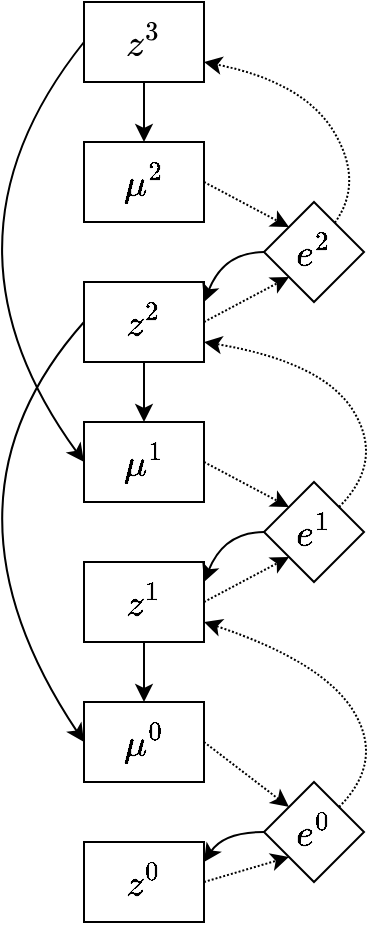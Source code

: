 <mxfile version="22.1.16" type="device">
  <diagram name="Page-1" id="fu1geaqnW-9D8BklP9Hh">
    <mxGraphModel dx="1195" dy="664" grid="1" gridSize="10" guides="1" tooltips="1" connect="1" arrows="1" fold="1" page="1" pageScale="1" pageWidth="850" pageHeight="1100" math="1" shadow="0">
      <root>
        <mxCell id="0" />
        <mxCell id="1" parent="0" />
        <mxCell id="atAiUvy_6sOID0HwvwlK-1" value="&lt;font style=&quot;font-size: 16px;&quot;&gt;&lt;svg xmlns:xlink=&quot;http://www.w3.org/1999/xlink&quot; viewBox=&quot;0 -883.2 901.6 894.2&quot; role=&quot;img&quot; height=&quot;2.023ex&quot; width=&quot;2.04ex&quot; xmlns=&quot;http://www.w3.org/2000/svg&quot; style=&quot;vertical-align: -0.025ex; font-size: 16px;&quot;&gt;&lt;defs style=&quot;font-size: 16px;&quot;&gt;&lt;path d=&quot;M347 338Q337 338 294 349T231 360Q211 360 197 356T174 346T162 335T155 324L153 320Q150 317 138 317Q117 317 117 325Q117 330 120 339Q133 378 163 406T229 440Q241 442 246 442Q271 442 291 425T329 392T367 375Q389 375 411 408T434 441Q435 442 449 442H462Q468 436 468 434Q468 430 463 420T449 399T432 377T418 358L411 349Q368 298 275 214T160 106L148 94L163 93Q185 93 227 82T290 71Q328 71 360 90T402 140Q406 149 409 151T424 153Q443 153 443 143Q443 138 442 134Q425 72 376 31T278 -11Q252 -11 232 6T193 40T155 57Q111 57 76 -3Q70 -11 59 -11H54H41Q35 -5 35 -2Q35 13 93 84Q132 129 225 214T340 322Q352 338 347 338Z&quot; id=&quot;MJX-2-TEX-I-1D467&quot; style=&quot;font-size: 16px;&quot;&gt;&lt;/path&gt;&lt;path d=&quot;M127 463Q100 463 85 480T69 524Q69 579 117 622T233 665Q268 665 277 664Q351 652 390 611T430 522Q430 470 396 421T302 350L299 348Q299 347 308 345T337 336T375 315Q457 262 457 175Q457 96 395 37T238 -22Q158 -22 100 21T42 130Q42 158 60 175T105 193Q133 193 151 175T169 130Q169 119 166 110T159 94T148 82T136 74T126 70T118 67L114 66Q165 21 238 21Q293 21 321 74Q338 107 338 175V195Q338 290 274 322Q259 328 213 329L171 330L168 332Q166 335 166 348Q166 366 174 366Q202 366 232 371Q266 376 294 413T322 525V533Q322 590 287 612Q265 626 240 626Q208 626 181 615T143 592T132 580H135Q138 579 143 578T153 573T165 566T175 555T183 540T186 520Q186 498 172 481T127 463Z&quot; id=&quot;MJX-2-TEX-N-33&quot; style=&quot;font-size: 16px;&quot;&gt;&lt;/path&gt;&lt;/defs&gt;&lt;g transform=&quot;scale(1,-1)&quot; stroke-width=&quot;0&quot; fill=&quot;currentColor&quot; stroke=&quot;currentColor&quot; style=&quot;font-size: 16px;&quot;&gt;&lt;g data-mml-node=&quot;math&quot; style=&quot;font-size: 16px;&quot;&gt;&lt;g data-mml-node=&quot;msup&quot; style=&quot;font-size: 16px;&quot;&gt;&lt;g data-mml-node=&quot;mi&quot; style=&quot;font-size: 16px;&quot;&gt;&lt;use xlink:href=&quot;#MJX-2-TEX-I-1D467&quot; data-c=&quot;1D467&quot; style=&quot;font-size: 16px;&quot;&gt;&lt;/use&gt;&lt;/g&gt;&lt;g transform=&quot;translate(498,413) scale(0.707)&quot; data-mml-node=&quot;mn&quot; style=&quot;font-size: 16px;&quot;&gt;&lt;use xlink:href=&quot;#MJX-2-TEX-N-33&quot; data-c=&quot;33&quot; style=&quot;font-size: 16px;&quot;&gt;&lt;/use&gt;&lt;/g&gt;&lt;/g&gt;&lt;/g&gt;&lt;/g&gt;&lt;/svg&gt;&lt;/font&gt;" style="rounded=0;whiteSpace=wrap;html=1;fontSize=16;" vertex="1" parent="1">
          <mxGeometry x="320" y="50" width="60" height="40" as="geometry" />
        </mxCell>
        <mxCell id="atAiUvy_6sOID0HwvwlK-3" value="$$z^2$$" style="rounded=0;whiteSpace=wrap;html=1;fontSize=16;" vertex="1" parent="1">
          <mxGeometry x="320" y="190" width="60" height="40" as="geometry" />
        </mxCell>
        <mxCell id="atAiUvy_6sOID0HwvwlK-4" value="$$z^1$$" style="rounded=0;whiteSpace=wrap;html=1;fontSize=16;" vertex="1" parent="1">
          <mxGeometry x="320" y="330" width="60" height="40" as="geometry" />
        </mxCell>
        <mxCell id="atAiUvy_6sOID0HwvwlK-5" value="$$z^0$$" style="rounded=0;whiteSpace=wrap;html=1;fontSize=16;" vertex="1" parent="1">
          <mxGeometry x="320" y="470" width="60" height="40" as="geometry" />
        </mxCell>
        <mxCell id="atAiUvy_6sOID0HwvwlK-6" value="$$\mu^2$$" style="rounded=0;whiteSpace=wrap;html=1;fontSize=16;" vertex="1" parent="1">
          <mxGeometry x="320" y="120" width="60" height="40" as="geometry" />
        </mxCell>
        <mxCell id="atAiUvy_6sOID0HwvwlK-7" value="$$\mu^1$$" style="rounded=0;whiteSpace=wrap;html=1;fontSize=16;" vertex="1" parent="1">
          <mxGeometry x="320" y="260" width="60" height="40" as="geometry" />
        </mxCell>
        <mxCell id="atAiUvy_6sOID0HwvwlK-8" value="" style="endArrow=classic;html=1;rounded=0;exitX=0.5;exitY=1;exitDx=0;exitDy=0;entryX=0.5;entryY=0;entryDx=0;entryDy=0;" edge="1" parent="1" source="atAiUvy_6sOID0HwvwlK-1" target="atAiUvy_6sOID0HwvwlK-6">
          <mxGeometry width="50" height="50" relative="1" as="geometry">
            <mxPoint x="470" y="120" as="sourcePoint" />
            <mxPoint x="520" y="70" as="targetPoint" />
          </mxGeometry>
        </mxCell>
        <mxCell id="atAiUvy_6sOID0HwvwlK-9" value="" style="endArrow=classic;html=1;rounded=0;exitX=0.5;exitY=1;exitDx=0;exitDy=0;entryX=0.5;entryY=0;entryDx=0;entryDy=0;" edge="1" parent="1" source="atAiUvy_6sOID0HwvwlK-3" target="atAiUvy_6sOID0HwvwlK-7">
          <mxGeometry width="50" height="50" relative="1" as="geometry">
            <mxPoint x="450" y="250" as="sourcePoint" />
            <mxPoint x="500" y="200" as="targetPoint" />
          </mxGeometry>
        </mxCell>
        <mxCell id="atAiUvy_6sOID0HwvwlK-10" value="&lt;font style=&quot;font-size: 16px;&quot;&gt;$$e^2$$&lt;/font&gt;" style="rhombus;whiteSpace=wrap;html=1;" vertex="1" parent="1">
          <mxGeometry x="410" y="150" width="50" height="50" as="geometry" />
        </mxCell>
        <mxCell id="atAiUvy_6sOID0HwvwlK-11" value="" style="endArrow=classic;html=1;rounded=0;exitX=0.5;exitY=1;exitDx=0;exitDy=0;entryX=0.5;entryY=0;entryDx=0;entryDy=0;" edge="1" parent="1" source="atAiUvy_6sOID0HwvwlK-4" target="atAiUvy_6sOID0HwvwlK-14">
          <mxGeometry width="50" height="50" relative="1" as="geometry">
            <mxPoint x="420" y="460" as="sourcePoint" />
            <mxPoint x="470" y="410" as="targetPoint" />
          </mxGeometry>
        </mxCell>
        <mxCell id="atAiUvy_6sOID0HwvwlK-12" value="&lt;font style=&quot;font-size: 16px;&quot;&gt;$$e^1$$&lt;/font&gt;" style="rhombus;whiteSpace=wrap;html=1;" vertex="1" parent="1">
          <mxGeometry x="410" y="290" width="50" height="50" as="geometry" />
        </mxCell>
        <mxCell id="atAiUvy_6sOID0HwvwlK-13" value="" style="endArrow=classic;html=1;rounded=0;exitX=1;exitY=0.5;exitDx=0;exitDy=0;entryX=0;entryY=0;entryDx=0;entryDy=0;dashed=1;dashPattern=1 1;" edge="1" parent="1" source="atAiUvy_6sOID0HwvwlK-6" target="atAiUvy_6sOID0HwvwlK-10">
          <mxGeometry width="50" height="50" relative="1" as="geometry">
            <mxPoint x="500" y="110" as="sourcePoint" />
            <mxPoint x="550" y="60" as="targetPoint" />
          </mxGeometry>
        </mxCell>
        <mxCell id="atAiUvy_6sOID0HwvwlK-14" value="$$\mu^0$$" style="rounded=0;whiteSpace=wrap;html=1;fontSize=16;" vertex="1" parent="1">
          <mxGeometry x="320" y="400" width="60" height="40" as="geometry" />
        </mxCell>
        <mxCell id="atAiUvy_6sOID0HwvwlK-15" value="&lt;font style=&quot;font-size: 16px;&quot;&gt;$$e^0$$&lt;/font&gt;" style="rhombus;whiteSpace=wrap;html=1;" vertex="1" parent="1">
          <mxGeometry x="410" y="440" width="50" height="50" as="geometry" />
        </mxCell>
        <mxCell id="atAiUvy_6sOID0HwvwlK-16" value="" style="endArrow=classic;html=1;rounded=0;entryX=0;entryY=1;entryDx=0;entryDy=0;exitX=1;exitY=0.5;exitDx=0;exitDy=0;dashed=1;dashPattern=1 1;" edge="1" parent="1" source="atAiUvy_6sOID0HwvwlK-3" target="atAiUvy_6sOID0HwvwlK-10">
          <mxGeometry width="50" height="50" relative="1" as="geometry">
            <mxPoint x="390" y="280" as="sourcePoint" />
            <mxPoint x="440" y="230" as="targetPoint" />
          </mxGeometry>
        </mxCell>
        <mxCell id="atAiUvy_6sOID0HwvwlK-17" value="" style="endArrow=classic;html=1;rounded=0;exitX=1;exitY=0.5;exitDx=0;exitDy=0;entryX=0;entryY=0;entryDx=0;entryDy=0;dashed=1;dashPattern=1 1;" edge="1" parent="1" source="atAiUvy_6sOID0HwvwlK-7" target="atAiUvy_6sOID0HwvwlK-12">
          <mxGeometry width="50" height="50" relative="1" as="geometry">
            <mxPoint x="400" y="290" as="sourcePoint" />
            <mxPoint x="450" y="240" as="targetPoint" />
          </mxGeometry>
        </mxCell>
        <mxCell id="atAiUvy_6sOID0HwvwlK-18" value="" style="endArrow=classic;html=1;rounded=0;exitX=1;exitY=0.5;exitDx=0;exitDy=0;entryX=0;entryY=1;entryDx=0;entryDy=0;dashed=1;dashPattern=1 1;" edge="1" parent="1" source="atAiUvy_6sOID0HwvwlK-4" target="atAiUvy_6sOID0HwvwlK-12">
          <mxGeometry width="50" height="50" relative="1" as="geometry">
            <mxPoint x="430" y="440" as="sourcePoint" />
            <mxPoint x="480" y="390" as="targetPoint" />
          </mxGeometry>
        </mxCell>
        <mxCell id="atAiUvy_6sOID0HwvwlK-19" value="" style="endArrow=classic;html=1;rounded=0;exitX=1;exitY=0.5;exitDx=0;exitDy=0;entryX=0;entryY=0;entryDx=0;entryDy=0;dashed=1;dashPattern=1 1;" edge="1" parent="1" source="atAiUvy_6sOID0HwvwlK-14" target="atAiUvy_6sOID0HwvwlK-15">
          <mxGeometry width="50" height="50" relative="1" as="geometry">
            <mxPoint x="480" y="460" as="sourcePoint" />
            <mxPoint x="530" y="410" as="targetPoint" />
          </mxGeometry>
        </mxCell>
        <mxCell id="atAiUvy_6sOID0HwvwlK-20" value="" style="endArrow=classic;html=1;rounded=0;exitX=1;exitY=0.5;exitDx=0;exitDy=0;entryX=0;entryY=1;entryDx=0;entryDy=0;dashed=1;dashPattern=1 1;" edge="1" parent="1" source="atAiUvy_6sOID0HwvwlK-5" target="atAiUvy_6sOID0HwvwlK-15">
          <mxGeometry width="50" height="50" relative="1" as="geometry">
            <mxPoint x="450" y="600" as="sourcePoint" />
            <mxPoint x="500" y="550" as="targetPoint" />
          </mxGeometry>
        </mxCell>
        <mxCell id="atAiUvy_6sOID0HwvwlK-22" value="" style="curved=1;endArrow=classic;html=1;rounded=0;exitX=1;exitY=0;exitDx=0;exitDy=0;entryX=1;entryY=0.75;entryDx=0;entryDy=0;dashed=1;dashPattern=1 1;" edge="1" parent="1" source="atAiUvy_6sOID0HwvwlK-15" target="atAiUvy_6sOID0HwvwlK-4">
          <mxGeometry width="50" height="50" relative="1" as="geometry">
            <mxPoint x="430" y="470" as="sourcePoint" />
            <mxPoint x="480" y="420" as="targetPoint" />
            <Array as="points">
              <mxPoint x="470" y="430" />
              <mxPoint x="440" y="380" />
            </Array>
          </mxGeometry>
        </mxCell>
        <mxCell id="atAiUvy_6sOID0HwvwlK-23" value="" style="curved=1;endArrow=classic;html=1;rounded=0;entryX=1;entryY=0.75;entryDx=0;entryDy=0;dashed=1;dashPattern=1 1;" edge="1" parent="1" source="atAiUvy_6sOID0HwvwlK-10" target="atAiUvy_6sOID0HwvwlK-1">
          <mxGeometry width="50" height="50" relative="1" as="geometry">
            <mxPoint x="460" y="110" as="sourcePoint" />
            <mxPoint x="510" y="60" as="targetPoint" />
            <Array as="points">
              <mxPoint x="460" y="140" />
              <mxPoint x="430" y="90" />
            </Array>
          </mxGeometry>
        </mxCell>
        <mxCell id="atAiUvy_6sOID0HwvwlK-24" value="" style="curved=1;endArrow=classic;html=1;rounded=0;exitX=1;exitY=0;exitDx=0;exitDy=0;entryX=1;entryY=0.75;entryDx=0;entryDy=0;dashed=1;dashPattern=1 1;" edge="1" parent="1" source="atAiUvy_6sOID0HwvwlK-12" target="atAiUvy_6sOID0HwvwlK-3">
          <mxGeometry width="50" height="50" relative="1" as="geometry">
            <mxPoint x="450" y="320" as="sourcePoint" />
            <mxPoint x="500" y="270" as="targetPoint" />
            <Array as="points">
              <mxPoint x="470" y="280" />
              <mxPoint x="440" y="230" />
            </Array>
          </mxGeometry>
        </mxCell>
        <mxCell id="atAiUvy_6sOID0HwvwlK-25" value="" style="curved=1;endArrow=classic;html=1;rounded=0;exitX=0;exitY=0.5;exitDx=0;exitDy=0;entryX=1;entryY=0.25;entryDx=0;entryDy=0;" edge="1" parent="1" source="atAiUvy_6sOID0HwvwlK-12" target="atAiUvy_6sOID0HwvwlK-4">
          <mxGeometry width="50" height="50" relative="1" as="geometry">
            <mxPoint x="510" y="340" as="sourcePoint" />
            <mxPoint x="390" y="330" as="targetPoint" />
            <Array as="points">
              <mxPoint x="390" y="315" />
            </Array>
          </mxGeometry>
        </mxCell>
        <mxCell id="atAiUvy_6sOID0HwvwlK-26" value="" style="curved=1;endArrow=classic;html=1;rounded=0;exitX=0;exitY=0.5;exitDx=0;exitDy=0;entryX=1;entryY=0.25;entryDx=0;entryDy=0;" edge="1" parent="1" source="atAiUvy_6sOID0HwvwlK-10" target="atAiUvy_6sOID0HwvwlK-3">
          <mxGeometry width="50" height="50" relative="1" as="geometry">
            <mxPoint x="500" y="220" as="sourcePoint" />
            <mxPoint x="550" y="170" as="targetPoint" />
            <Array as="points">
              <mxPoint x="390" y="175" />
            </Array>
          </mxGeometry>
        </mxCell>
        <mxCell id="atAiUvy_6sOID0HwvwlK-29" value="" style="curved=1;endArrow=classic;html=1;rounded=0;exitX=0;exitY=0.5;exitDx=0;exitDy=0;entryX=1;entryY=0.25;entryDx=0;entryDy=0;" edge="1" parent="1" source="atAiUvy_6sOID0HwvwlK-15" target="atAiUvy_6sOID0HwvwlK-5">
          <mxGeometry width="50" height="50" relative="1" as="geometry">
            <mxPoint x="500" y="440" as="sourcePoint" />
            <mxPoint x="550" y="390" as="targetPoint" />
            <Array as="points">
              <mxPoint x="390" y="465" />
            </Array>
          </mxGeometry>
        </mxCell>
        <mxCell id="atAiUvy_6sOID0HwvwlK-30" value="" style="curved=1;endArrow=classic;html=1;rounded=0;exitX=0;exitY=0.5;exitDx=0;exitDy=0;entryX=0;entryY=0.5;entryDx=0;entryDy=0;" edge="1" parent="1" source="atAiUvy_6sOID0HwvwlK-1" target="atAiUvy_6sOID0HwvwlK-7">
          <mxGeometry width="50" height="50" relative="1" as="geometry">
            <mxPoint x="180" y="200" as="sourcePoint" />
            <mxPoint x="260" y="250" as="targetPoint" />
            <Array as="points">
              <mxPoint x="240" y="170" />
            </Array>
          </mxGeometry>
        </mxCell>
        <mxCell id="atAiUvy_6sOID0HwvwlK-31" value="" style="curved=1;endArrow=classic;html=1;rounded=0;exitX=0;exitY=0.5;exitDx=0;exitDy=0;entryX=0;entryY=0.5;entryDx=0;entryDy=0;" edge="1" parent="1" source="atAiUvy_6sOID0HwvwlK-3" target="atAiUvy_6sOID0HwvwlK-14">
          <mxGeometry width="50" height="50" relative="1" as="geometry">
            <mxPoint x="180" y="260" as="sourcePoint" />
            <mxPoint x="230" y="210" as="targetPoint" />
            <Array as="points">
              <mxPoint x="240" y="300" />
            </Array>
          </mxGeometry>
        </mxCell>
      </root>
    </mxGraphModel>
  </diagram>
</mxfile>
